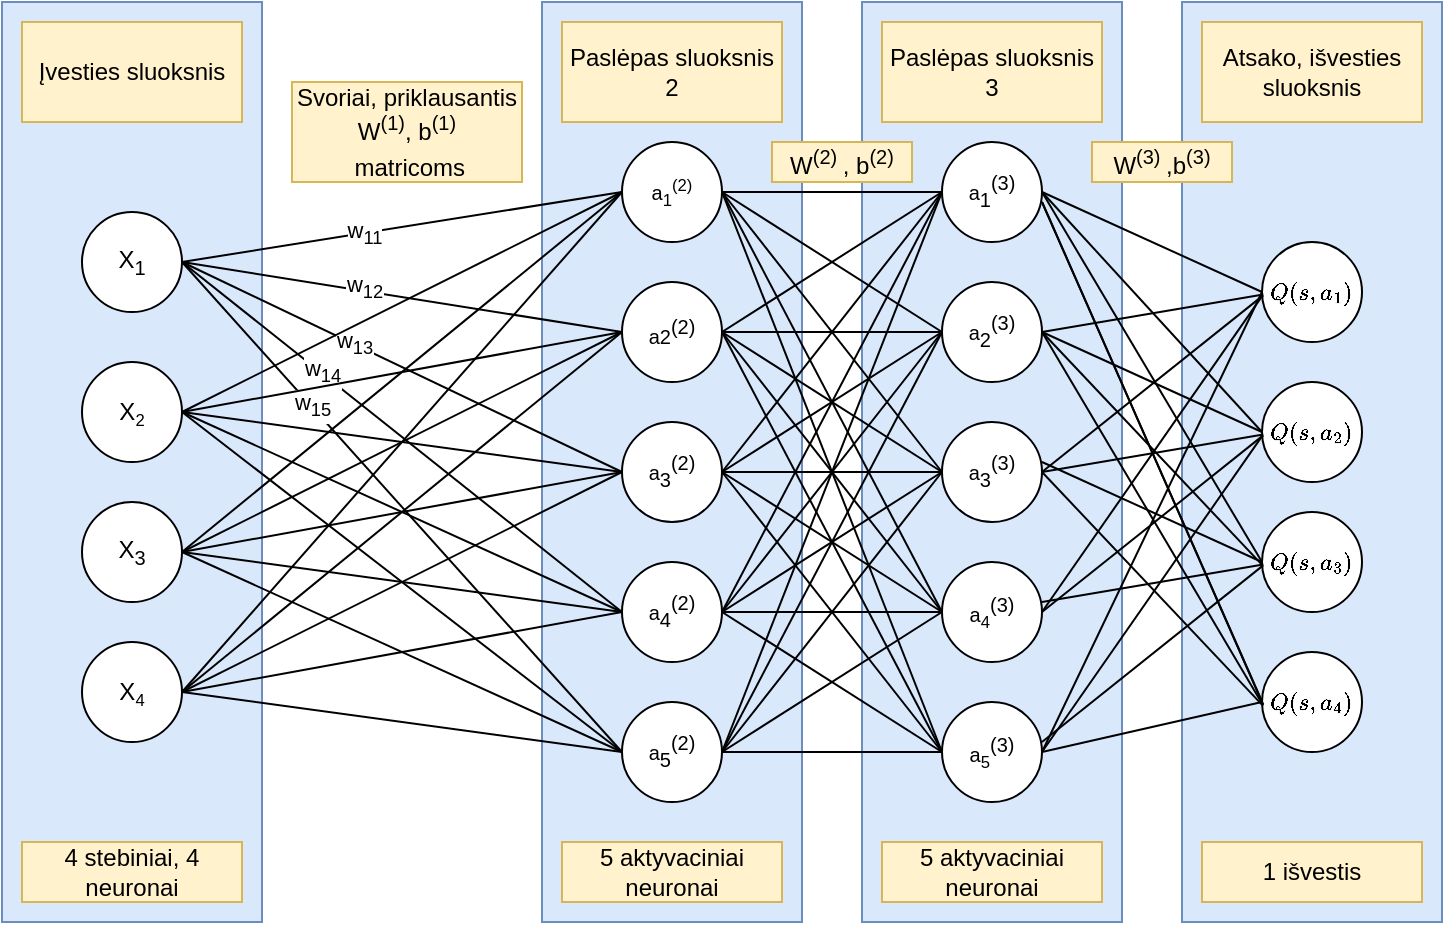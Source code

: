 <mxfile version="14.1.8" type="device"><diagram id="RimWRR78TvrrANR2o5pG" name="Page-1"><mxGraphModel dx="621" dy="552" grid="1" gridSize="10" guides="1" tooltips="1" connect="1" arrows="1" fold="1" page="1" pageScale="1" pageWidth="850" pageHeight="1100" math="1" shadow="0"><root><mxCell id="0"/><mxCell id="1" parent="0"/><mxCell id="WI2AGnb0x9zZD6vzNo6A-26" value="" style="rounded=0;whiteSpace=wrap;html=1;sketch=0;fillColor=#dae8fc;strokeColor=#6c8ebf;" parent="1" vertex="1"><mxGeometry x="600" y="140" width="130" height="460" as="geometry"/></mxCell><mxCell id="WI2AGnb0x9zZD6vzNo6A-25" value="" style="rounded=0;whiteSpace=wrap;html=1;sketch=0;fillColor=#dae8fc;strokeColor=#6c8ebf;" parent="1" vertex="1"><mxGeometry x="440" y="140" width="130" height="460" as="geometry"/></mxCell><mxCell id="WI2AGnb0x9zZD6vzNo6A-24" value="" style="rounded=0;whiteSpace=wrap;html=1;sketch=0;fillColor=#dae8fc;strokeColor=#6c8ebf;" parent="1" vertex="1"><mxGeometry x="10" y="140" width="130" height="460" as="geometry"/></mxCell><mxCell id="WI2AGnb0x9zZD6vzNo6A-23" value="" style="rounded=0;whiteSpace=wrap;html=1;sketch=0;fillColor=#dae8fc;strokeColor=#6c8ebf;" parent="1" vertex="1"><mxGeometry x="280" y="140" width="130" height="460" as="geometry"/></mxCell><mxCell id="WI2AGnb0x9zZD6vzNo6A-4" value="X&lt;sub&gt;1&lt;/sub&gt;" style="ellipse;whiteSpace=wrap;html=1;aspect=fixed;" parent="1" vertex="1"><mxGeometry x="50" y="245" width="50" height="50" as="geometry"/></mxCell><mxCell id="WI2AGnb0x9zZD6vzNo6A-5" value="&lt;span style=&quot;font-size: 10px&quot;&gt;a&lt;/span&gt;&lt;sub&gt;5&lt;/sub&gt;&lt;sup&gt;(2)&lt;/sup&gt;" style="ellipse;whiteSpace=wrap;html=1;aspect=fixed;" parent="1" vertex="1"><mxGeometry x="320" y="490" width="50" height="50" as="geometry"/></mxCell><mxCell id="WI2AGnb0x9zZD6vzNo6A-6" value="&lt;span style=&quot;font-size: 10px&quot;&gt;a&lt;/span&gt;&lt;sub&gt;4&lt;/sub&gt;&lt;sup&gt;(2)&lt;/sup&gt;" style="ellipse;whiteSpace=wrap;html=1;aspect=fixed;" parent="1" vertex="1"><mxGeometry x="320" y="420" width="50" height="50" as="geometry"/></mxCell><mxCell id="WI2AGnb0x9zZD6vzNo6A-7" value="&lt;span style=&quot;font-size: 10px&quot;&gt;a&lt;/span&gt;&lt;sub&gt;3&lt;/sub&gt;&lt;sup&gt;(2)&lt;/sup&gt;" style="ellipse;whiteSpace=wrap;html=1;aspect=fixed;" parent="1" vertex="1"><mxGeometry x="320" y="350" width="50" height="50" as="geometry"/></mxCell><mxCell id="WI2AGnb0x9zZD6vzNo6A-8" value="&lt;span style=&quot;font-size: 10px&quot;&gt;a2&lt;/span&gt;&lt;sup&gt;(2)&lt;/sup&gt;" style="ellipse;whiteSpace=wrap;html=1;aspect=fixed;" parent="1" vertex="1"><mxGeometry x="320" y="280" width="50" height="50" as="geometry"/></mxCell><mxCell id="WI2AGnb0x9zZD6vzNo6A-11" value="&lt;font style=&quot;font-size: 10px&quot;&gt;$$Q(s,a_1)$$&lt;/font&gt;" style="ellipse;whiteSpace=wrap;html=1;aspect=fixed;" parent="1" vertex="1"><mxGeometry x="640" y="260" width="50" height="50" as="geometry"/></mxCell><mxCell id="WI2AGnb0x9zZD6vzNo6A-13" value="&lt;span style=&quot;font-size: 10px&quot;&gt;a&lt;sub&gt;5&lt;/sub&gt;&lt;/span&gt;&lt;sup&gt;(3)&lt;/sup&gt;" style="ellipse;whiteSpace=wrap;html=1;aspect=fixed;" parent="1" vertex="1"><mxGeometry x="480" y="490" width="50" height="50" as="geometry"/></mxCell><mxCell id="WI2AGnb0x9zZD6vzNo6A-14" value="&lt;span style=&quot;font-size: 10px&quot;&gt;a&lt;sub&gt;4&lt;/sub&gt;&lt;/span&gt;&lt;sup&gt;(3)&lt;/sup&gt;" style="ellipse;whiteSpace=wrap;html=1;aspect=fixed;" parent="1" vertex="1"><mxGeometry x="480" y="420" width="50" height="50" as="geometry"/></mxCell><mxCell id="WI2AGnb0x9zZD6vzNo6A-15" value="&lt;span style=&quot;font-size: 10px&quot;&gt;a&lt;/span&gt;&lt;sub&gt;3&lt;/sub&gt;&lt;sup&gt;(3)&lt;/sup&gt;" style="ellipse;whiteSpace=wrap;html=1;aspect=fixed;" parent="1" vertex="1"><mxGeometry x="480" y="350" width="50" height="50" as="geometry"/></mxCell><mxCell id="WI2AGnb0x9zZD6vzNo6A-16" value="&lt;span style=&quot;font-size: 10px&quot;&gt;a&lt;/span&gt;&lt;sub&gt;2&lt;/sub&gt;&lt;sup&gt;(3)&lt;/sup&gt;" style="ellipse;whiteSpace=wrap;html=1;aspect=fixed;" parent="1" vertex="1"><mxGeometry x="480" y="280" width="50" height="50" as="geometry"/></mxCell><mxCell id="WI2AGnb0x9zZD6vzNo6A-17" value="&lt;span style=&quot;font-size: 10px&quot;&gt;a&lt;sub&gt;1&lt;/sub&gt;&lt;sup&gt;(2)&lt;/sup&gt;&lt;/span&gt;" style="ellipse;whiteSpace=wrap;html=1;aspect=fixed;" parent="1" vertex="1"><mxGeometry x="320" y="210" width="50" height="50" as="geometry"/></mxCell><mxCell id="WI2AGnb0x9zZD6vzNo6A-18" value="&lt;span style=&quot;font-size: 10px&quot;&gt;a&lt;/span&gt;&lt;sub&gt;1&lt;/sub&gt;&lt;sup&gt;(3)&lt;/sup&gt;" style="ellipse;whiteSpace=wrap;html=1;aspect=fixed;" parent="1" vertex="1"><mxGeometry x="480" y="210" width="50" height="50" as="geometry"/></mxCell><mxCell id="WI2AGnb0x9zZD6vzNo6A-28" value="" style="endArrow=none;html=1;entryX=0;entryY=0.5;entryDx=0;entryDy=0;exitX=1;exitY=0.5;exitDx=0;exitDy=0;" parent="1" source="WI2AGnb0x9zZD6vzNo6A-4" target="WI2AGnb0x9zZD6vzNo6A-17" edge="1"><mxGeometry width="50" height="50" relative="1" as="geometry"><mxPoint x="270" y="620" as="sourcePoint"/><mxPoint x="460" y="410" as="targetPoint"/></mxGeometry></mxCell><mxCell id="WI2AGnb0x9zZD6vzNo6A-112" value="w&lt;sub&gt;11&lt;/sub&gt;" style="edgeLabel;html=1;align=center;verticalAlign=middle;resizable=0;points=[];" parent="WI2AGnb0x9zZD6vzNo6A-28" vertex="1" connectable="0"><mxGeometry x="-0.18" relative="1" as="geometry"><mxPoint as="offset"/></mxGeometry></mxCell><mxCell id="WI2AGnb0x9zZD6vzNo6A-29" value="" style="endArrow=none;html=1;entryX=0;entryY=0.5;entryDx=0;entryDy=0;exitX=1;exitY=0.5;exitDx=0;exitDy=0;" parent="1" source="WI2AGnb0x9zZD6vzNo6A-4" target="WI2AGnb0x9zZD6vzNo6A-8" edge="1"><mxGeometry width="50" height="50" relative="1" as="geometry"><mxPoint x="220" y="280" as="sourcePoint"/><mxPoint x="330" y="245" as="targetPoint"/></mxGeometry></mxCell><mxCell id="WI2AGnb0x9zZD6vzNo6A-113" value="w&lt;sub&gt;12&lt;/sub&gt;" style="edgeLabel;html=1;align=center;verticalAlign=middle;resizable=0;points=[];" parent="WI2AGnb0x9zZD6vzNo6A-29" vertex="1" connectable="0"><mxGeometry x="-0.177" y="2" relative="1" as="geometry"><mxPoint as="offset"/></mxGeometry></mxCell><mxCell id="WI2AGnb0x9zZD6vzNo6A-30" value="" style="endArrow=none;html=1;entryX=0;entryY=0.5;entryDx=0;entryDy=0;exitX=1;exitY=0.5;exitDx=0;exitDy=0;" parent="1" source="WI2AGnb0x9zZD6vzNo6A-4" target="WI2AGnb0x9zZD6vzNo6A-7" edge="1"><mxGeometry width="50" height="50" relative="1" as="geometry"><mxPoint x="220" y="280" as="sourcePoint"/><mxPoint x="330" y="315" as="targetPoint"/></mxGeometry></mxCell><mxCell id="WI2AGnb0x9zZD6vzNo6A-114" value="w&lt;sub&gt;13&lt;/sub&gt;" style="edgeLabel;html=1;align=center;verticalAlign=middle;resizable=0;points=[];" parent="WI2AGnb0x9zZD6vzNo6A-30" vertex="1" connectable="0"><mxGeometry x="-0.218" relative="1" as="geometry"><mxPoint as="offset"/></mxGeometry></mxCell><mxCell id="WI2AGnb0x9zZD6vzNo6A-31" value="" style="endArrow=none;html=1;entryX=0;entryY=0.5;entryDx=0;entryDy=0;exitX=1;exitY=0.5;exitDx=0;exitDy=0;" parent="1" source="WI2AGnb0x9zZD6vzNo6A-4" target="WI2AGnb0x9zZD6vzNo6A-6" edge="1"><mxGeometry width="50" height="50" relative="1" as="geometry"><mxPoint x="220" y="280" as="sourcePoint"/><mxPoint x="330" y="385" as="targetPoint"/></mxGeometry></mxCell><mxCell id="WI2AGnb0x9zZD6vzNo6A-115" value="w&lt;sub&gt;14&lt;/sub&gt;" style="edgeLabel;html=1;align=center;verticalAlign=middle;resizable=0;points=[];" parent="WI2AGnb0x9zZD6vzNo6A-31" vertex="1" connectable="0"><mxGeometry x="-0.37" relative="1" as="geometry"><mxPoint as="offset"/></mxGeometry></mxCell><mxCell id="WI2AGnb0x9zZD6vzNo6A-32" value="" style="endArrow=none;html=1;entryX=0;entryY=0.5;entryDx=0;entryDy=0;exitX=1;exitY=0.5;exitDx=0;exitDy=0;" parent="1" source="WI2AGnb0x9zZD6vzNo6A-4" target="WI2AGnb0x9zZD6vzNo6A-5" edge="1"><mxGeometry width="50" height="50" relative="1" as="geometry"><mxPoint x="220" y="280" as="sourcePoint"/><mxPoint x="330" y="455" as="targetPoint"/></mxGeometry></mxCell><mxCell id="WI2AGnb0x9zZD6vzNo6A-116" value="w&lt;sub&gt;15&lt;/sub&gt;" style="edgeLabel;html=1;align=center;verticalAlign=middle;resizable=0;points=[];" parent="WI2AGnb0x9zZD6vzNo6A-32" vertex="1" connectable="0"><mxGeometry x="-0.411" relative="1" as="geometry"><mxPoint as="offset"/></mxGeometry></mxCell><mxCell id="WI2AGnb0x9zZD6vzNo6A-35" value="X&lt;span style=&quot;font-size: 10px&quot;&gt;&lt;sub&gt;2&lt;/sub&gt;&lt;/span&gt;" style="ellipse;whiteSpace=wrap;html=1;aspect=fixed;" parent="1" vertex="1"><mxGeometry x="50" y="320" width="50" height="50" as="geometry"/></mxCell><mxCell id="WI2AGnb0x9zZD6vzNo6A-36" value="" style="endArrow=none;html=1;entryX=0;entryY=0.5;entryDx=0;entryDy=0;exitX=1;exitY=0.5;exitDx=0;exitDy=0;" parent="1" source="WI2AGnb0x9zZD6vzNo6A-35" edge="1"><mxGeometry width="50" height="50" relative="1" as="geometry"><mxPoint x="270" y="690" as="sourcePoint"/><mxPoint x="320" y="305" as="targetPoint"/></mxGeometry></mxCell><mxCell id="WI2AGnb0x9zZD6vzNo6A-37" value="" style="endArrow=none;html=1;entryX=0;entryY=0.5;entryDx=0;entryDy=0;exitX=1;exitY=0.5;exitDx=0;exitDy=0;" parent="1" source="WI2AGnb0x9zZD6vzNo6A-35" edge="1"><mxGeometry width="50" height="50" relative="1" as="geometry"><mxPoint x="220" y="350" as="sourcePoint"/><mxPoint x="320" y="375" as="targetPoint"/></mxGeometry></mxCell><mxCell id="WI2AGnb0x9zZD6vzNo6A-38" value="" style="endArrow=none;html=1;entryX=0;entryY=0.5;entryDx=0;entryDy=0;exitX=1;exitY=0.5;exitDx=0;exitDy=0;" parent="1" source="WI2AGnb0x9zZD6vzNo6A-35" edge="1"><mxGeometry width="50" height="50" relative="1" as="geometry"><mxPoint x="220" y="350" as="sourcePoint"/><mxPoint x="320" y="445" as="targetPoint"/></mxGeometry></mxCell><mxCell id="WI2AGnb0x9zZD6vzNo6A-39" value="" style="endArrow=none;html=1;entryX=0;entryY=0.5;entryDx=0;entryDy=0;exitX=1;exitY=0.5;exitDx=0;exitDy=0;" parent="1" source="WI2AGnb0x9zZD6vzNo6A-35" edge="1"><mxGeometry width="50" height="50" relative="1" as="geometry"><mxPoint x="220" y="350" as="sourcePoint"/><mxPoint x="320" y="515" as="targetPoint"/></mxGeometry></mxCell><mxCell id="WI2AGnb0x9zZD6vzNo6A-40" value="" style="endArrow=none;html=1;entryX=0;entryY=0.5;entryDx=0;entryDy=0;exitX=1;exitY=0.5;exitDx=0;exitDy=0;" parent="1" source="WI2AGnb0x9zZD6vzNo6A-35" target="WI2AGnb0x9zZD6vzNo6A-17" edge="1"><mxGeometry width="50" height="50" relative="1" as="geometry"><mxPoint x="220" y="350" as="sourcePoint"/><mxPoint x="320" y="585" as="targetPoint"/></mxGeometry></mxCell><mxCell id="WI2AGnb0x9zZD6vzNo6A-41" value="&lt;span&gt;X&lt;/span&gt;&lt;sub&gt;3&lt;/sub&gt;" style="ellipse;whiteSpace=wrap;html=1;aspect=fixed;" parent="1" vertex="1"><mxGeometry x="50" y="390" width="50" height="50" as="geometry"/></mxCell><mxCell id="WI2AGnb0x9zZD6vzNo6A-42" value="" style="endArrow=none;html=1;entryX=0;entryY=0.5;entryDx=0;entryDy=0;exitX=1;exitY=0.5;exitDx=0;exitDy=0;" parent="1" source="WI2AGnb0x9zZD6vzNo6A-41" edge="1"><mxGeometry width="50" height="50" relative="1" as="geometry"><mxPoint x="270" y="760" as="sourcePoint"/><mxPoint x="320" y="375" as="targetPoint"/></mxGeometry></mxCell><mxCell id="WI2AGnb0x9zZD6vzNo6A-43" value="" style="endArrow=none;html=1;entryX=0;entryY=0.5;entryDx=0;entryDy=0;exitX=1;exitY=0.5;exitDx=0;exitDy=0;" parent="1" source="WI2AGnb0x9zZD6vzNo6A-41" edge="1"><mxGeometry width="50" height="50" relative="1" as="geometry"><mxPoint x="220" y="420" as="sourcePoint"/><mxPoint x="320" y="445" as="targetPoint"/></mxGeometry></mxCell><mxCell id="WI2AGnb0x9zZD6vzNo6A-44" value="" style="endArrow=none;html=1;entryX=0;entryY=0.5;entryDx=0;entryDy=0;exitX=1;exitY=0.5;exitDx=0;exitDy=0;" parent="1" source="WI2AGnb0x9zZD6vzNo6A-41" edge="1"><mxGeometry width="50" height="50" relative="1" as="geometry"><mxPoint x="220" y="420" as="sourcePoint"/><mxPoint x="320" y="515" as="targetPoint"/></mxGeometry></mxCell><mxCell id="WI2AGnb0x9zZD6vzNo6A-45" value="" style="endArrow=none;html=1;exitX=1;exitY=0.5;exitDx=0;exitDy=0;entryX=0;entryY=0.5;entryDx=0;entryDy=0;" parent="1" source="WI2AGnb0x9zZD6vzNo6A-41" target="WI2AGnb0x9zZD6vzNo6A-17" edge="1"><mxGeometry width="50" height="50" relative="1" as="geometry"><mxPoint x="220" y="420" as="sourcePoint"/><mxPoint x="320" y="230" as="targetPoint"/></mxGeometry></mxCell><mxCell id="WI2AGnb0x9zZD6vzNo6A-46" value="" style="endArrow=none;html=1;entryX=0;entryY=0.5;entryDx=0;entryDy=0;exitX=1;exitY=0.5;exitDx=0;exitDy=0;" parent="1" source="WI2AGnb0x9zZD6vzNo6A-41" edge="1"><mxGeometry width="50" height="50" relative="1" as="geometry"><mxPoint x="220" y="420" as="sourcePoint"/><mxPoint x="320" y="305" as="targetPoint"/></mxGeometry></mxCell><mxCell id="WI2AGnb0x9zZD6vzNo6A-47" value="X&lt;span style=&quot;font-size: 10px&quot;&gt;&lt;sub&gt;4&lt;/sub&gt;&lt;/span&gt;" style="ellipse;whiteSpace=wrap;html=1;aspect=fixed;" parent="1" vertex="1"><mxGeometry x="50" y="460" width="50" height="50" as="geometry"/></mxCell><mxCell id="WI2AGnb0x9zZD6vzNo6A-48" value="" style="endArrow=none;html=1;entryX=0;entryY=0.5;entryDx=0;entryDy=0;exitX=1;exitY=0.5;exitDx=0;exitDy=0;" parent="1" source="WI2AGnb0x9zZD6vzNo6A-47" target="WI2AGnb0x9zZD6vzNo6A-6" edge="1"><mxGeometry width="50" height="50" relative="1" as="geometry"><mxPoint x="270" y="825" as="sourcePoint"/><mxPoint x="320" y="440" as="targetPoint"/></mxGeometry></mxCell><mxCell id="WI2AGnb0x9zZD6vzNo6A-49" value="" style="endArrow=none;html=1;entryX=0;entryY=0.5;entryDx=0;entryDy=0;exitX=1;exitY=0.5;exitDx=0;exitDy=0;" parent="1" source="WI2AGnb0x9zZD6vzNo6A-47" target="WI2AGnb0x9zZD6vzNo6A-5" edge="1"><mxGeometry width="50" height="50" relative="1" as="geometry"><mxPoint x="220" y="485" as="sourcePoint"/><mxPoint x="320" y="510" as="targetPoint"/></mxGeometry></mxCell><mxCell id="WI2AGnb0x9zZD6vzNo6A-50" value="" style="endArrow=none;html=1;entryX=0;entryY=0.5;entryDx=0;entryDy=0;exitX=1;exitY=0.5;exitDx=0;exitDy=0;" parent="1" source="WI2AGnb0x9zZD6vzNo6A-47" target="WI2AGnb0x9zZD6vzNo6A-17" edge="1"><mxGeometry width="50" height="50" relative="1" as="geometry"><mxPoint x="220" y="485" as="sourcePoint"/><mxPoint x="320" y="580" as="targetPoint"/></mxGeometry></mxCell><mxCell id="WI2AGnb0x9zZD6vzNo6A-51" value="" style="endArrow=none;html=1;entryX=0;entryY=0.5;entryDx=0;entryDy=0;exitX=1;exitY=0.5;exitDx=0;exitDy=0;" parent="1" source="WI2AGnb0x9zZD6vzNo6A-47" target="WI2AGnb0x9zZD6vzNo6A-8" edge="1"><mxGeometry width="50" height="50" relative="1" as="geometry"><mxPoint x="220" y="485" as="sourcePoint"/><mxPoint x="320" y="650" as="targetPoint"/></mxGeometry></mxCell><mxCell id="WI2AGnb0x9zZD6vzNo6A-52" value="" style="endArrow=none;html=1;entryX=0;entryY=0.5;entryDx=0;entryDy=0;exitX=1;exitY=0.5;exitDx=0;exitDy=0;" parent="1" source="WI2AGnb0x9zZD6vzNo6A-47" target="WI2AGnb0x9zZD6vzNo6A-7" edge="1"><mxGeometry width="50" height="50" relative="1" as="geometry"><mxPoint x="220" y="485" as="sourcePoint"/><mxPoint x="320" y="370" as="targetPoint"/></mxGeometry></mxCell><mxCell id="WI2AGnb0x9zZD6vzNo6A-54" value="" style="endArrow=none;html=1;entryX=0;entryY=0.5;entryDx=0;entryDy=0;exitX=1;exitY=0.5;exitDx=0;exitDy=0;" parent="1" target="WI2AGnb0x9zZD6vzNo6A-18" edge="1"><mxGeometry width="50" height="50" relative="1" as="geometry"><mxPoint x="370" y="235" as="sourcePoint"/><mxPoint x="480" y="200" as="targetPoint"/></mxGeometry></mxCell><mxCell id="WI2AGnb0x9zZD6vzNo6A-55" value="" style="endArrow=none;html=1;entryX=0;entryY=0.5;entryDx=0;entryDy=0;exitX=1;exitY=0.5;exitDx=0;exitDy=0;" parent="1" target="WI2AGnb0x9zZD6vzNo6A-16" edge="1"><mxGeometry width="50" height="50" relative="1" as="geometry"><mxPoint x="370" y="235" as="sourcePoint"/><mxPoint x="480" y="270" as="targetPoint"/></mxGeometry></mxCell><mxCell id="WI2AGnb0x9zZD6vzNo6A-56" value="" style="endArrow=none;html=1;entryX=0;entryY=0.5;entryDx=0;entryDy=0;exitX=1;exitY=0.5;exitDx=0;exitDy=0;" parent="1" target="WI2AGnb0x9zZD6vzNo6A-15" edge="1"><mxGeometry width="50" height="50" relative="1" as="geometry"><mxPoint x="370" y="235" as="sourcePoint"/><mxPoint x="480" y="340" as="targetPoint"/></mxGeometry></mxCell><mxCell id="WI2AGnb0x9zZD6vzNo6A-57" value="" style="endArrow=none;html=1;entryX=0;entryY=0.5;entryDx=0;entryDy=0;exitX=1;exitY=0.5;exitDx=0;exitDy=0;" parent="1" target="WI2AGnb0x9zZD6vzNo6A-14" edge="1"><mxGeometry width="50" height="50" relative="1" as="geometry"><mxPoint x="370" y="235" as="sourcePoint"/><mxPoint x="480" y="410" as="targetPoint"/></mxGeometry></mxCell><mxCell id="WI2AGnb0x9zZD6vzNo6A-58" value="" style="endArrow=none;html=1;entryX=0;entryY=0.5;entryDx=0;entryDy=0;exitX=1;exitY=0.5;exitDx=0;exitDy=0;" parent="1" target="WI2AGnb0x9zZD6vzNo6A-13" edge="1"><mxGeometry width="50" height="50" relative="1" as="geometry"><mxPoint x="370" y="235" as="sourcePoint"/><mxPoint x="480" y="480" as="targetPoint"/></mxGeometry></mxCell><mxCell id="WI2AGnb0x9zZD6vzNo6A-59" value="" style="endArrow=none;html=1;entryX=0;entryY=0.5;entryDx=0;entryDy=0;exitX=1;exitY=0.5;exitDx=0;exitDy=0;" parent="1" edge="1"><mxGeometry width="50" height="50" relative="1" as="geometry"><mxPoint x="370" y="305" as="sourcePoint"/><mxPoint x="480" y="305" as="targetPoint"/></mxGeometry></mxCell><mxCell id="WI2AGnb0x9zZD6vzNo6A-60" value="" style="endArrow=none;html=1;entryX=0;entryY=0.5;entryDx=0;entryDy=0;exitX=1;exitY=0.5;exitDx=0;exitDy=0;" parent="1" edge="1"><mxGeometry width="50" height="50" relative="1" as="geometry"><mxPoint x="370" y="305" as="sourcePoint"/><mxPoint x="480" y="375" as="targetPoint"/></mxGeometry></mxCell><mxCell id="WI2AGnb0x9zZD6vzNo6A-61" value="" style="endArrow=none;html=1;entryX=0;entryY=0.5;entryDx=0;entryDy=0;exitX=1;exitY=0.5;exitDx=0;exitDy=0;" parent="1" edge="1"><mxGeometry width="50" height="50" relative="1" as="geometry"><mxPoint x="370" y="305" as="sourcePoint"/><mxPoint x="480" y="445" as="targetPoint"/></mxGeometry></mxCell><mxCell id="WI2AGnb0x9zZD6vzNo6A-62" value="" style="endArrow=none;html=1;entryX=0;entryY=0.5;entryDx=0;entryDy=0;exitX=1;exitY=0.5;exitDx=0;exitDy=0;" parent="1" edge="1"><mxGeometry width="50" height="50" relative="1" as="geometry"><mxPoint x="370" y="305" as="sourcePoint"/><mxPoint x="480" y="515" as="targetPoint"/></mxGeometry></mxCell><mxCell id="WI2AGnb0x9zZD6vzNo6A-63" value="" style="endArrow=none;html=1;entryX=0;entryY=0.5;entryDx=0;entryDy=0;exitX=1;exitY=0.5;exitDx=0;exitDy=0;" parent="1" target="WI2AGnb0x9zZD6vzNo6A-18" edge="1"><mxGeometry width="50" height="50" relative="1" as="geometry"><mxPoint x="370" y="305" as="sourcePoint"/><mxPoint x="480" y="585" as="targetPoint"/></mxGeometry></mxCell><mxCell id="WI2AGnb0x9zZD6vzNo6A-69" value="" style="endArrow=none;html=1;entryX=0;entryY=0.5;entryDx=0;entryDy=0;exitX=1;exitY=0.5;exitDx=0;exitDy=0;" parent="1" edge="1"><mxGeometry width="50" height="50" relative="1" as="geometry"><mxPoint x="370" y="375" as="sourcePoint"/><mxPoint x="480" y="375" as="targetPoint"/></mxGeometry></mxCell><mxCell id="WI2AGnb0x9zZD6vzNo6A-70" value="" style="endArrow=none;html=1;entryX=0;entryY=0.5;entryDx=0;entryDy=0;exitX=1;exitY=0.5;exitDx=0;exitDy=0;" parent="1" edge="1"><mxGeometry width="50" height="50" relative="1" as="geometry"><mxPoint x="370" y="375" as="sourcePoint"/><mxPoint x="480" y="445" as="targetPoint"/></mxGeometry></mxCell><mxCell id="WI2AGnb0x9zZD6vzNo6A-71" value="" style="endArrow=none;html=1;entryX=0;entryY=0.5;entryDx=0;entryDy=0;exitX=1;exitY=0.5;exitDx=0;exitDy=0;" parent="1" edge="1"><mxGeometry width="50" height="50" relative="1" as="geometry"><mxPoint x="370" y="375" as="sourcePoint"/><mxPoint x="480" y="515" as="targetPoint"/></mxGeometry></mxCell><mxCell id="WI2AGnb0x9zZD6vzNo6A-72" value="" style="endArrow=none;html=1;exitX=1;exitY=0.5;exitDx=0;exitDy=0;entryX=0;entryY=0.5;entryDx=0;entryDy=0;" parent="1" target="WI2AGnb0x9zZD6vzNo6A-18" edge="1"><mxGeometry width="50" height="50" relative="1" as="geometry"><mxPoint x="370" y="375" as="sourcePoint"/><mxPoint x="480" y="585" as="targetPoint"/></mxGeometry></mxCell><mxCell id="WI2AGnb0x9zZD6vzNo6A-73" value="" style="endArrow=none;html=1;entryX=0;entryY=0.5;entryDx=0;entryDy=0;exitX=1;exitY=0.5;exitDx=0;exitDy=0;" parent="1" edge="1"><mxGeometry width="50" height="50" relative="1" as="geometry"><mxPoint x="370" y="375" as="sourcePoint"/><mxPoint x="480" y="305" as="targetPoint"/></mxGeometry></mxCell><mxCell id="WI2AGnb0x9zZD6vzNo6A-74" value="" style="endArrow=none;html=1;entryX=0;entryY=0.5;entryDx=0;entryDy=0;exitX=1;exitY=0.5;exitDx=0;exitDy=0;" parent="1" edge="1"><mxGeometry width="50" height="50" relative="1" as="geometry"><mxPoint x="370" y="445" as="sourcePoint"/><mxPoint x="480" y="445" as="targetPoint"/></mxGeometry></mxCell><mxCell id="WI2AGnb0x9zZD6vzNo6A-75" value="" style="endArrow=none;html=1;entryX=0;entryY=0.5;entryDx=0;entryDy=0;exitX=1;exitY=0.5;exitDx=0;exitDy=0;" parent="1" edge="1"><mxGeometry width="50" height="50" relative="1" as="geometry"><mxPoint x="370" y="445" as="sourcePoint"/><mxPoint x="480" y="515" as="targetPoint"/></mxGeometry></mxCell><mxCell id="WI2AGnb0x9zZD6vzNo6A-76" value="" style="endArrow=none;html=1;exitX=1;exitY=0.5;exitDx=0;exitDy=0;entryX=0;entryY=0.5;entryDx=0;entryDy=0;" parent="1" target="WI2AGnb0x9zZD6vzNo6A-18" edge="1"><mxGeometry width="50" height="50" relative="1" as="geometry"><mxPoint x="370" y="445" as="sourcePoint"/><mxPoint x="480" y="229.333" as="targetPoint"/></mxGeometry></mxCell><mxCell id="WI2AGnb0x9zZD6vzNo6A-77" value="" style="endArrow=none;html=1;entryX=0;entryY=0.5;entryDx=0;entryDy=0;exitX=1;exitY=0.5;exitDx=0;exitDy=0;" parent="1" target="WI2AGnb0x9zZD6vzNo6A-16" edge="1"><mxGeometry width="50" height="50" relative="1" as="geometry"><mxPoint x="370" y="445" as="sourcePoint"/><mxPoint x="480" y="655" as="targetPoint"/></mxGeometry></mxCell><mxCell id="WI2AGnb0x9zZD6vzNo6A-78" value="" style="endArrow=none;html=1;entryX=0;entryY=0.5;entryDx=0;entryDy=0;exitX=1;exitY=0.5;exitDx=0;exitDy=0;" parent="1" edge="1"><mxGeometry width="50" height="50" relative="1" as="geometry"><mxPoint x="370" y="445" as="sourcePoint"/><mxPoint x="480" y="375" as="targetPoint"/></mxGeometry></mxCell><mxCell id="WI2AGnb0x9zZD6vzNo6A-89" value="" style="endArrow=none;html=1;entryX=0;entryY=0.5;entryDx=0;entryDy=0;exitX=1;exitY=0.5;exitDx=0;exitDy=0;" parent="1" edge="1"><mxGeometry width="50" height="50" relative="1" as="geometry"><mxPoint x="370.0" y="515" as="sourcePoint"/><mxPoint x="480.0" y="515" as="targetPoint"/></mxGeometry></mxCell><mxCell id="WI2AGnb0x9zZD6vzNo6A-90" value="" style="endArrow=none;html=1;entryX=0;entryY=0.5;entryDx=0;entryDy=0;exitX=1;exitY=0.5;exitDx=0;exitDy=0;" parent="1" target="WI2AGnb0x9zZD6vzNo6A-18" edge="1"><mxGeometry width="50" height="50" relative="1" as="geometry"><mxPoint x="370.0" y="515" as="sourcePoint"/><mxPoint x="480.0" y="585" as="targetPoint"/></mxGeometry></mxCell><mxCell id="WI2AGnb0x9zZD6vzNo6A-91" value="" style="endArrow=none;html=1;exitX=1;exitY=0.5;exitDx=0;exitDy=0;entryX=0;entryY=0.5;entryDx=0;entryDy=0;" parent="1" edge="1"><mxGeometry width="50" height="50" relative="1" as="geometry"><mxPoint x="370.0" y="515" as="sourcePoint"/><mxPoint x="480.0" y="305" as="targetPoint"/></mxGeometry></mxCell><mxCell id="WI2AGnb0x9zZD6vzNo6A-92" value="" style="endArrow=none;html=1;entryX=0;entryY=0.5;entryDx=0;entryDy=0;exitX=1;exitY=0.5;exitDx=0;exitDy=0;" parent="1" edge="1"><mxGeometry width="50" height="50" relative="1" as="geometry"><mxPoint x="370.0" y="515" as="sourcePoint"/><mxPoint x="480.0" y="375" as="targetPoint"/></mxGeometry></mxCell><mxCell id="WI2AGnb0x9zZD6vzNo6A-93" value="" style="endArrow=none;html=1;entryX=0;entryY=0.5;entryDx=0;entryDy=0;exitX=1;exitY=0.5;exitDx=0;exitDy=0;" parent="1" edge="1"><mxGeometry width="50" height="50" relative="1" as="geometry"><mxPoint x="370.0" y="515" as="sourcePoint"/><mxPoint x="480.0" y="445" as="targetPoint"/></mxGeometry></mxCell><mxCell id="WI2AGnb0x9zZD6vzNo6A-99" value="" style="endArrow=none;html=1;exitX=1;exitY=0.5;exitDx=0;exitDy=0;entryX=0;entryY=0.5;entryDx=0;entryDy=0;" parent="1" source="WI2AGnb0x9zZD6vzNo6A-18" target="WI2AGnb0x9zZD6vzNo6A-11" edge="1"><mxGeometry width="50" height="50" relative="1" as="geometry"><mxPoint x="540" y="400" as="sourcePoint"/><mxPoint x="590" y="350" as="targetPoint"/></mxGeometry></mxCell><mxCell id="WI2AGnb0x9zZD6vzNo6A-100" value="" style="endArrow=none;html=1;exitX=1;exitY=0.5;exitDx=0;exitDy=0;entryX=0.013;entryY=0.525;entryDx=0;entryDy=0;entryPerimeter=0;" parent="1" source="WI2AGnb0x9zZD6vzNo6A-16" target="WI2AGnb0x9zZD6vzNo6A-11" edge="1"><mxGeometry width="50" height="50" relative="1" as="geometry"><mxPoint x="540.0" y="245" as="sourcePoint"/><mxPoint x="650.0" y="385" as="targetPoint"/></mxGeometry></mxCell><mxCell id="WI2AGnb0x9zZD6vzNo6A-101" value="" style="endArrow=none;html=1;exitX=1;exitY=0.5;exitDx=0;exitDy=0;entryX=0.012;entryY=0.534;entryDx=0;entryDy=0;entryPerimeter=0;" parent="1" source="WI2AGnb0x9zZD6vzNo6A-15" target="WI2AGnb0x9zZD6vzNo6A-11" edge="1"><mxGeometry width="50" height="50" relative="1" as="geometry"><mxPoint x="540.0" y="315" as="sourcePoint"/><mxPoint x="650.65" y="386.25" as="targetPoint"/></mxGeometry></mxCell><mxCell id="WI2AGnb0x9zZD6vzNo6A-102" value="" style="endArrow=none;html=1;exitX=1;exitY=0.5;exitDx=0;exitDy=0;entryX=0.006;entryY=0.534;entryDx=0;entryDy=0;entryPerimeter=0;" parent="1" source="WI2AGnb0x9zZD6vzNo6A-14" target="WI2AGnb0x9zZD6vzNo6A-11" edge="1"><mxGeometry width="50" height="50" relative="1" as="geometry"><mxPoint x="540.0" y="385" as="sourcePoint"/><mxPoint x="650.65" y="386.65" as="targetPoint"/></mxGeometry></mxCell><mxCell id="WI2AGnb0x9zZD6vzNo6A-103" value="" style="endArrow=none;html=1;exitX=1;exitY=0.5;exitDx=0;exitDy=0;entryX=0;entryY=0.5;entryDx=0;entryDy=0;" parent="1" source="WI2AGnb0x9zZD6vzNo6A-13" target="WI2AGnb0x9zZD6vzNo6A-11" edge="1"><mxGeometry width="50" height="50" relative="1" as="geometry"><mxPoint x="540.0" y="455" as="sourcePoint"/><mxPoint x="650.3" y="386.7" as="targetPoint"/></mxGeometry></mxCell><mxCell id="WI2AGnb0x9zZD6vzNo6A-104" value="Įvesties sluoksnis" style="text;html=1;strokeColor=#d6b656;fillColor=#fff2cc;align=center;verticalAlign=middle;whiteSpace=wrap;rounded=0;sketch=0;" parent="1" vertex="1"><mxGeometry x="20" y="150" width="110" height="50" as="geometry"/></mxCell><mxCell id="WI2AGnb0x9zZD6vzNo6A-105" value="Paslėpas sluoksnis 2" style="text;html=1;strokeColor=#d6b656;fillColor=#fff2cc;align=center;verticalAlign=middle;whiteSpace=wrap;rounded=0;sketch=0;" parent="1" vertex="1"><mxGeometry x="290" y="150" width="110" height="50" as="geometry"/></mxCell><mxCell id="WI2AGnb0x9zZD6vzNo6A-106" value="Paslėpas sluoksnis 3" style="text;html=1;strokeColor=#d6b656;fillColor=#fff2cc;align=center;verticalAlign=middle;whiteSpace=wrap;rounded=0;sketch=0;" parent="1" vertex="1"><mxGeometry x="450" y="150" width="110" height="50" as="geometry"/></mxCell><mxCell id="WI2AGnb0x9zZD6vzNo6A-107" value="Atsako, išvesties sluoksnis" style="text;html=1;strokeColor=#d6b656;fillColor=#fff2cc;align=center;verticalAlign=middle;whiteSpace=wrap;rounded=0;sketch=0;" parent="1" vertex="1"><mxGeometry x="610" y="150" width="110" height="50" as="geometry"/></mxCell><mxCell id="WI2AGnb0x9zZD6vzNo6A-108" value="4 stebiniai, 4 neuronai" style="text;html=1;strokeColor=#d6b656;fillColor=#fff2cc;align=center;verticalAlign=middle;whiteSpace=wrap;rounded=0;sketch=0;" parent="1" vertex="1"><mxGeometry x="20" y="560" width="110" height="30" as="geometry"/></mxCell><mxCell id="WI2AGnb0x9zZD6vzNo6A-109" value="5 aktyvaciniai neuronai" style="text;html=1;strokeColor=#d6b656;fillColor=#fff2cc;align=center;verticalAlign=middle;whiteSpace=wrap;rounded=0;sketch=0;" parent="1" vertex="1"><mxGeometry x="290" y="560" width="110" height="30" as="geometry"/></mxCell><mxCell id="WI2AGnb0x9zZD6vzNo6A-110" value="5 aktyvaciniai neuronai" style="text;html=1;strokeColor=#d6b656;fillColor=#fff2cc;align=center;verticalAlign=middle;whiteSpace=wrap;rounded=0;sketch=0;" parent="1" vertex="1"><mxGeometry x="450" y="560" width="110" height="30" as="geometry"/></mxCell><mxCell id="WI2AGnb0x9zZD6vzNo6A-111" value="1 išvestis" style="text;html=1;strokeColor=#d6b656;fillColor=#fff2cc;align=center;verticalAlign=middle;whiteSpace=wrap;rounded=0;sketch=0;" parent="1" vertex="1"><mxGeometry x="610" y="560" width="110" height="30" as="geometry"/></mxCell><mxCell id="WI2AGnb0x9zZD6vzNo6A-117" value="Svoriai, priklausantis W&lt;sup&gt;(1)&lt;/sup&gt;, b&lt;sup&gt;(1)&lt;/sup&gt;&lt;br&gt;&lt;sup&gt;&amp;nbsp;&lt;/sup&gt;matricoms" style="text;html=1;strokeColor=#d6b656;fillColor=#fff2cc;align=center;verticalAlign=middle;whiteSpace=wrap;rounded=0;sketch=0;" parent="1" vertex="1"><mxGeometry x="155" y="180" width="115" height="50" as="geometry"/></mxCell><mxCell id="WI2AGnb0x9zZD6vzNo6A-119" value="W&lt;sup&gt;(2) &lt;/sup&gt;, b&lt;sup&gt;(2)&lt;/sup&gt;" style="text;html=1;strokeColor=#d6b656;fillColor=#fff2cc;align=center;verticalAlign=middle;whiteSpace=wrap;rounded=0;sketch=0;" parent="1" vertex="1"><mxGeometry x="395" y="210" width="70" height="20" as="geometry"/></mxCell><mxCell id="WI2AGnb0x9zZD6vzNo6A-120" value="W&lt;sup&gt;(3) &lt;/sup&gt;,b&lt;sup&gt;(3)&lt;/sup&gt;" style="text;html=1;strokeColor=#d6b656;fillColor=#fff2cc;align=center;verticalAlign=middle;whiteSpace=wrap;rounded=0;sketch=0;" parent="1" vertex="1"><mxGeometry x="555" y="210" width="70" height="20" as="geometry"/></mxCell><mxCell id="JrI3F71JPTfMlFVYKIji-3" value="&lt;span style=&quot;font-size: 10px&quot;&gt;$$Q(s,a_2)$$&lt;/span&gt;" style="ellipse;whiteSpace=wrap;html=1;aspect=fixed;" vertex="1" parent="1"><mxGeometry x="640" y="330" width="50" height="50" as="geometry"/></mxCell><mxCell id="JrI3F71JPTfMlFVYKIji-4" value="" style="endArrow=none;html=1;exitX=1;exitY=0.5;exitDx=0;exitDy=0;entryX=0;entryY=0.5;entryDx=0;entryDy=0;" edge="1" parent="1" target="JrI3F71JPTfMlFVYKIji-3"><mxGeometry width="50" height="50" relative="1" as="geometry"><mxPoint x="530.0" y="305.0" as="sourcePoint"/><mxPoint x="590" y="420" as="targetPoint"/></mxGeometry></mxCell><mxCell id="JrI3F71JPTfMlFVYKIji-5" value="" style="endArrow=none;html=1;exitX=1;exitY=0.5;exitDx=0;exitDy=0;entryX=0.013;entryY=0.525;entryDx=0;entryDy=0;entryPerimeter=0;" edge="1" parent="1" target="JrI3F71JPTfMlFVYKIji-3"><mxGeometry width="50" height="50" relative="1" as="geometry"><mxPoint x="530.0" y="375.0" as="sourcePoint"/><mxPoint x="650.0" y="455" as="targetPoint"/></mxGeometry></mxCell><mxCell id="JrI3F71JPTfMlFVYKIji-6" value="" style="endArrow=none;html=1;exitX=1;exitY=0.5;exitDx=0;exitDy=0;entryX=0.012;entryY=0.534;entryDx=0;entryDy=0;entryPerimeter=0;" edge="1" parent="1" target="JrI3F71JPTfMlFVYKIji-3"><mxGeometry width="50" height="50" relative="1" as="geometry"><mxPoint x="530.0" y="445" as="sourcePoint"/><mxPoint x="650.65" y="456.25" as="targetPoint"/></mxGeometry></mxCell><mxCell id="JrI3F71JPTfMlFVYKIji-7" value="" style="endArrow=none;html=1;exitX=1;exitY=0.5;exitDx=0;exitDy=0;entryX=0.006;entryY=0.534;entryDx=0;entryDy=0;entryPerimeter=0;" edge="1" parent="1" target="JrI3F71JPTfMlFVYKIji-3"><mxGeometry width="50" height="50" relative="1" as="geometry"><mxPoint x="530.0" y="515" as="sourcePoint"/><mxPoint x="650.65" y="456.65" as="targetPoint"/></mxGeometry></mxCell><mxCell id="JrI3F71JPTfMlFVYKIji-8" value="" style="endArrow=none;html=1;exitX=1;exitY=0.5;exitDx=0;exitDy=0;entryX=0;entryY=0.5;entryDx=0;entryDy=0;" edge="1" parent="1" target="JrI3F71JPTfMlFVYKIji-3" source="WI2AGnb0x9zZD6vzNo6A-18"><mxGeometry width="50" height="50" relative="1" as="geometry"><mxPoint x="530.0" y="585" as="sourcePoint"/><mxPoint x="650.3" y="456.7" as="targetPoint"/></mxGeometry></mxCell><mxCell id="JrI3F71JPTfMlFVYKIji-9" value="&lt;span style=&quot;font-size: 10px&quot;&gt;$$Q(s,a_3)$$&lt;/span&gt;" style="ellipse;whiteSpace=wrap;html=1;aspect=fixed;" vertex="1" parent="1"><mxGeometry x="640" y="395" width="50" height="50" as="geometry"/></mxCell><mxCell id="JrI3F71JPTfMlFVYKIji-10" value="" style="endArrow=none;html=1;exitX=1;exitY=0.5;exitDx=0;exitDy=0;entryX=0;entryY=0.5;entryDx=0;entryDy=0;" edge="1" parent="1" target="JrI3F71JPTfMlFVYKIji-9"><mxGeometry width="50" height="50" relative="1" as="geometry"><mxPoint x="530.0" y="370.0" as="sourcePoint"/><mxPoint x="590" y="485" as="targetPoint"/></mxGeometry></mxCell><mxCell id="JrI3F71JPTfMlFVYKIji-11" value="" style="endArrow=none;html=1;exitX=1;exitY=0.5;exitDx=0;exitDy=0;entryX=0.013;entryY=0.525;entryDx=0;entryDy=0;entryPerimeter=0;" edge="1" parent="1" target="JrI3F71JPTfMlFVYKIji-9"><mxGeometry width="50" height="50" relative="1" as="geometry"><mxPoint x="530.0" y="440" as="sourcePoint"/><mxPoint x="650.0" y="520" as="targetPoint"/></mxGeometry></mxCell><mxCell id="JrI3F71JPTfMlFVYKIji-12" value="" style="endArrow=none;html=1;exitX=1;exitY=0.5;exitDx=0;exitDy=0;entryX=0.012;entryY=0.534;entryDx=0;entryDy=0;entryPerimeter=0;" edge="1" parent="1" target="JrI3F71JPTfMlFVYKIji-9"><mxGeometry width="50" height="50" relative="1" as="geometry"><mxPoint x="530.0" y="510" as="sourcePoint"/><mxPoint x="650.65" y="521.25" as="targetPoint"/></mxGeometry></mxCell><mxCell id="JrI3F71JPTfMlFVYKIji-13" value="" style="endArrow=none;html=1;exitX=1;exitY=0.5;exitDx=0;exitDy=0;entryX=0.006;entryY=0.534;entryDx=0;entryDy=0;entryPerimeter=0;" edge="1" parent="1" target="JrI3F71JPTfMlFVYKIji-9" source="WI2AGnb0x9zZD6vzNo6A-16"><mxGeometry width="50" height="50" relative="1" as="geometry"><mxPoint x="530.0" y="580" as="sourcePoint"/><mxPoint x="650.65" y="521.65" as="targetPoint"/></mxGeometry></mxCell><mxCell id="JrI3F71JPTfMlFVYKIji-14" value="" style="endArrow=none;html=1;exitX=1;exitY=0.5;exitDx=0;exitDy=0;entryX=0;entryY=0.5;entryDx=0;entryDy=0;" edge="1" parent="1" target="JrI3F71JPTfMlFVYKIji-9" source="WI2AGnb0x9zZD6vzNo6A-18"><mxGeometry width="50" height="50" relative="1" as="geometry"><mxPoint x="530.0" y="650" as="sourcePoint"/><mxPoint x="650.3" y="521.7" as="targetPoint"/></mxGeometry></mxCell><mxCell id="JrI3F71JPTfMlFVYKIji-15" value="&lt;span style=&quot;font-size: 10px&quot;&gt;$$Q(s,a_4)$$&lt;/span&gt;" style="ellipse;whiteSpace=wrap;html=1;aspect=fixed;" vertex="1" parent="1"><mxGeometry x="640" y="465" width="50" height="50" as="geometry"/></mxCell><mxCell id="JrI3F71JPTfMlFVYKIji-16" value="" style="endArrow=none;html=1;entryX=0;entryY=0.5;entryDx=0;entryDy=0;" edge="1" parent="1" target="JrI3F71JPTfMlFVYKIji-15"><mxGeometry width="50" height="50" relative="1" as="geometry"><mxPoint x="530" y="240" as="sourcePoint"/><mxPoint x="590" y="535" as="targetPoint"/></mxGeometry></mxCell><mxCell id="JrI3F71JPTfMlFVYKIji-17" value="" style="endArrow=none;html=1;entryX=0.013;entryY=0.525;entryDx=0;entryDy=0;entryPerimeter=0;" edge="1" parent="1" target="JrI3F71JPTfMlFVYKIji-15"><mxGeometry width="50" height="50" relative="1" as="geometry"><mxPoint x="530" y="240" as="sourcePoint"/><mxPoint x="650.0" y="570" as="targetPoint"/></mxGeometry></mxCell><mxCell id="JrI3F71JPTfMlFVYKIji-18" value="" style="endArrow=none;html=1;exitX=1;exitY=0.5;exitDx=0;exitDy=0;entryX=0.012;entryY=0.534;entryDx=0;entryDy=0;entryPerimeter=0;" edge="1" parent="1" target="JrI3F71JPTfMlFVYKIji-15" source="WI2AGnb0x9zZD6vzNo6A-16"><mxGeometry width="50" height="50" relative="1" as="geometry"><mxPoint x="530.0" y="560" as="sourcePoint"/><mxPoint x="650.65" y="571.25" as="targetPoint"/></mxGeometry></mxCell><mxCell id="JrI3F71JPTfMlFVYKIji-19" value="" style="endArrow=none;html=1;entryX=0.006;entryY=0.534;entryDx=0;entryDy=0;entryPerimeter=0;exitX=1;exitY=0.5;exitDx=0;exitDy=0;" edge="1" parent="1" target="JrI3F71JPTfMlFVYKIji-15" source="WI2AGnb0x9zZD6vzNo6A-15"><mxGeometry width="50" height="50" relative="1" as="geometry"><mxPoint x="530" y="240" as="sourcePoint"/><mxPoint x="650.65" y="571.65" as="targetPoint"/></mxGeometry></mxCell><mxCell id="JrI3F71JPTfMlFVYKIji-20" value="" style="endArrow=none;html=1;exitX=1;exitY=0.5;exitDx=0;exitDy=0;entryX=0;entryY=0.5;entryDx=0;entryDy=0;" edge="1" parent="1" target="JrI3F71JPTfMlFVYKIji-15" source="WI2AGnb0x9zZD6vzNo6A-13"><mxGeometry width="50" height="50" relative="1" as="geometry"><mxPoint x="530.0" y="700" as="sourcePoint"/><mxPoint x="650.3" y="571.7" as="targetPoint"/></mxGeometry></mxCell></root></mxGraphModel></diagram></mxfile>
